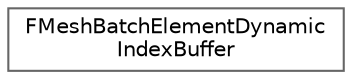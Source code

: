 digraph "Graphical Class Hierarchy"
{
 // INTERACTIVE_SVG=YES
 // LATEX_PDF_SIZE
  bgcolor="transparent";
  edge [fontname=Helvetica,fontsize=10,labelfontname=Helvetica,labelfontsize=10];
  node [fontname=Helvetica,fontsize=10,shape=box,height=0.2,width=0.4];
  rankdir="LR";
  Node0 [id="Node000000",label="FMeshBatchElementDynamic\lIndexBuffer",height=0.2,width=0.4,color="grey40", fillcolor="white", style="filled",URL="$d1/d1d/structFMeshBatchElementDynamicIndexBuffer.html",tooltip=" "];
}

